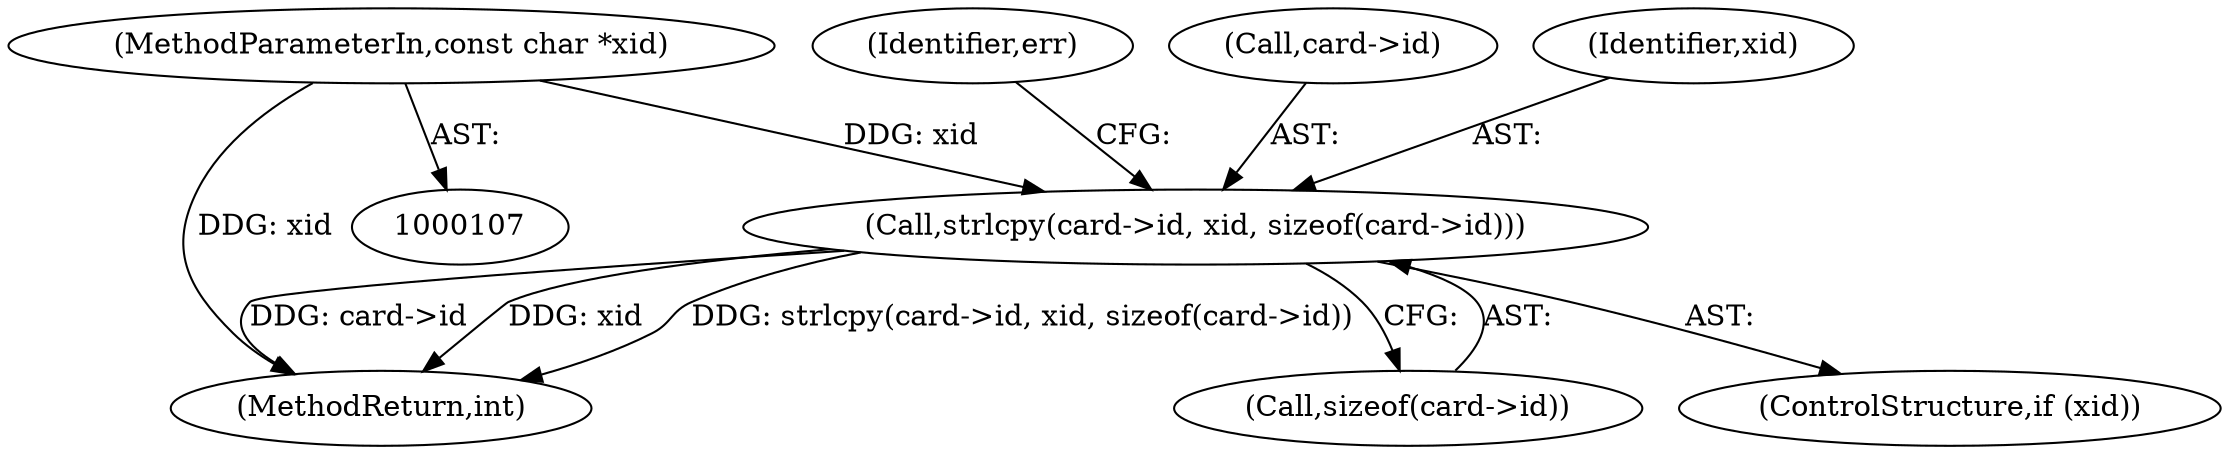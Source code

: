 digraph "0_linux_07f4d9d74a04aa7c72c5dae0ef97565f28f17b92_3@pointer" {
"1000110" [label="(MethodParameterIn,const char *xid)"];
"1000166" [label="(Call,strlcpy(card->id, xid, sizeof(card->id)))"];
"1000418" [label="(MethodReturn,int)"];
"1000110" [label="(MethodParameterIn,const char *xid)"];
"1000171" [label="(Call,sizeof(card->id))"];
"1000176" [label="(Identifier,err)"];
"1000164" [label="(ControlStructure,if (xid))"];
"1000167" [label="(Call,card->id)"];
"1000170" [label="(Identifier,xid)"];
"1000166" [label="(Call,strlcpy(card->id, xid, sizeof(card->id)))"];
"1000110" -> "1000107"  [label="AST: "];
"1000110" -> "1000418"  [label="DDG: xid"];
"1000110" -> "1000166"  [label="DDG: xid"];
"1000166" -> "1000164"  [label="AST: "];
"1000166" -> "1000171"  [label="CFG: "];
"1000167" -> "1000166"  [label="AST: "];
"1000170" -> "1000166"  [label="AST: "];
"1000171" -> "1000166"  [label="AST: "];
"1000176" -> "1000166"  [label="CFG: "];
"1000166" -> "1000418"  [label="DDG: strlcpy(card->id, xid, sizeof(card->id))"];
"1000166" -> "1000418"  [label="DDG: card->id"];
"1000166" -> "1000418"  [label="DDG: xid"];
}
